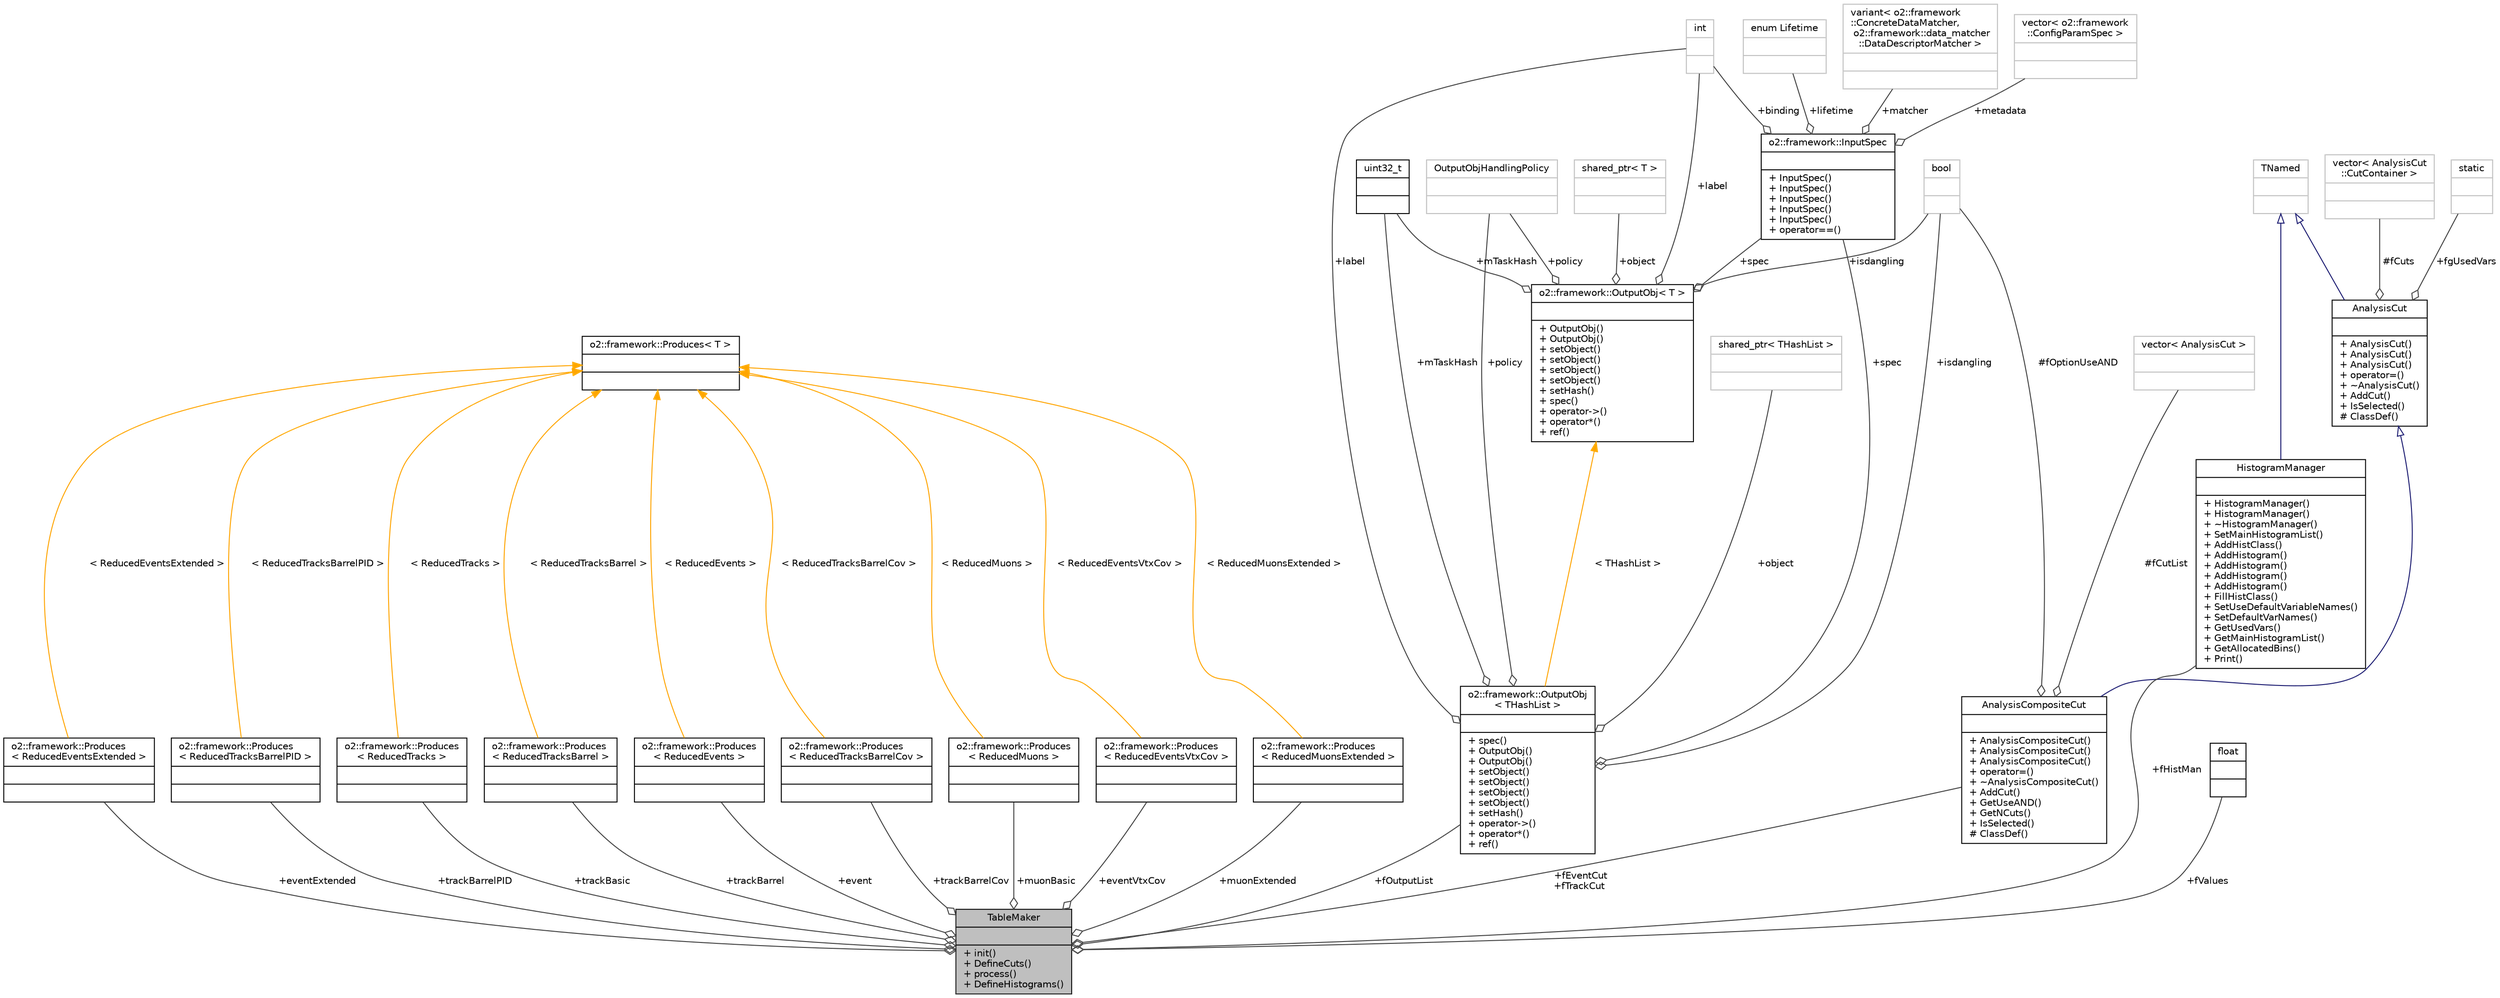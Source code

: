 digraph "TableMaker"
{
 // INTERACTIVE_SVG=YES
  bgcolor="transparent";
  edge [fontname="Helvetica",fontsize="10",labelfontname="Helvetica",labelfontsize="10"];
  node [fontname="Helvetica",fontsize="10",shape=record];
  Node1 [label="{TableMaker\n||+ init()\l+ DefineCuts()\l+ process()\l+ DefineHistograms()\l}",height=0.2,width=0.4,color="black", fillcolor="grey75", style="filled", fontcolor="black"];
  Node2 -> Node1 [color="grey25",fontsize="10",style="solid",label=" +trackBarrelCov" ,arrowhead="odiamond",fontname="Helvetica"];
  Node2 [label="{o2::framework::Produces\l\< ReducedTracksBarrelCov \>\n||}",height=0.2,width=0.4,color="black",URL="$d6/d86/structo2_1_1framework_1_1Produces.html"];
  Node3 -> Node2 [dir="back",color="orange",fontsize="10",style="solid",label=" \< ReducedTracksBarrelCov \>" ,fontname="Helvetica"];
  Node3 [label="{o2::framework::Produces\< T \>\n||}",height=0.2,width=0.4,color="black",URL="$d6/d86/structo2_1_1framework_1_1Produces.html"];
  Node4 -> Node1 [color="grey25",fontsize="10",style="solid",label=" +muonBasic" ,arrowhead="odiamond",fontname="Helvetica"];
  Node4 [label="{o2::framework::Produces\l\< ReducedMuons \>\n||}",height=0.2,width=0.4,color="black",URL="$d6/d86/structo2_1_1framework_1_1Produces.html"];
  Node3 -> Node4 [dir="back",color="orange",fontsize="10",style="solid",label=" \< ReducedMuons \>" ,fontname="Helvetica"];
  Node5 -> Node1 [color="grey25",fontsize="10",style="solid",label=" +eventVtxCov" ,arrowhead="odiamond",fontname="Helvetica"];
  Node5 [label="{o2::framework::Produces\l\< ReducedEventsVtxCov \>\n||}",height=0.2,width=0.4,color="black",URL="$d6/d86/structo2_1_1framework_1_1Produces.html"];
  Node3 -> Node5 [dir="back",color="orange",fontsize="10",style="solid",label=" \< ReducedEventsVtxCov \>" ,fontname="Helvetica"];
  Node6 -> Node1 [color="grey25",fontsize="10",style="solid",label=" +fOutputList" ,arrowhead="odiamond",fontname="Helvetica"];
  Node6 [label="{o2::framework::OutputObj\l\< THashList \>\n||+ spec()\l+ OutputObj()\l+ OutputObj()\l+ setObject()\l+ setObject()\l+ setObject()\l+ setObject()\l+ setHash()\l+ operator-\>()\l+ operator*()\l+ ref()\l}",height=0.2,width=0.4,color="black",URL="$d4/d79/structo2_1_1framework_1_1OutputObj.html"];
  Node7 -> Node6 [color="grey25",fontsize="10",style="solid",label=" +policy" ,arrowhead="odiamond",fontname="Helvetica"];
  Node7 [label="{OutputObjHandlingPolicy\n||}",height=0.2,width=0.4,color="grey75"];
  Node8 -> Node6 [color="grey25",fontsize="10",style="solid",label=" +object" ,arrowhead="odiamond",fontname="Helvetica"];
  Node8 [label="{shared_ptr\< THashList \>\n||}",height=0.2,width=0.4,color="grey75"];
  Node9 -> Node6 [color="grey25",fontsize="10",style="solid",label=" +mTaskHash" ,arrowhead="odiamond",fontname="Helvetica"];
  Node9 [label="{uint32_t\n||}",height=0.2,width=0.4,color="black",URL="$d3/d87/classuint32__t.html"];
  Node10 -> Node6 [color="grey25",fontsize="10",style="solid",label=" +label" ,arrowhead="odiamond",fontname="Helvetica"];
  Node10 [label="{int\n||}",height=0.2,width=0.4,color="grey75"];
  Node11 -> Node6 [color="grey25",fontsize="10",style="solid",label=" +isdangling" ,arrowhead="odiamond",fontname="Helvetica"];
  Node11 [label="{bool\n||}",height=0.2,width=0.4,color="grey75"];
  Node12 -> Node6 [color="grey25",fontsize="10",style="solid",label=" +spec" ,arrowhead="odiamond",fontname="Helvetica"];
  Node12 [label="{o2::framework::InputSpec\n||+ InputSpec()\l+ InputSpec()\l+ InputSpec()\l+ InputSpec()\l+ InputSpec()\l+ operator==()\l}",height=0.2,width=0.4,color="black",URL="$da/d96/structo2_1_1framework_1_1InputSpec.html"];
  Node13 -> Node12 [color="grey25",fontsize="10",style="solid",label=" +metadata" ,arrowhead="odiamond",fontname="Helvetica"];
  Node13 [label="{vector\< o2::framework\l::ConfigParamSpec \>\n||}",height=0.2,width=0.4,color="grey75"];
  Node14 -> Node12 [color="grey25",fontsize="10",style="solid",label=" +lifetime" ,arrowhead="odiamond",fontname="Helvetica"];
  Node14 [label="{enum Lifetime\n||}",height=0.2,width=0.4,color="grey75"];
  Node15 -> Node12 [color="grey25",fontsize="10",style="solid",label=" +matcher" ,arrowhead="odiamond",fontname="Helvetica"];
  Node15 [label="{variant\< o2::framework\l::ConcreteDataMatcher,\l o2::framework::data_matcher\l::DataDescriptorMatcher \>\n||}",height=0.2,width=0.4,color="grey75"];
  Node10 -> Node12 [color="grey25",fontsize="10",style="solid",label=" +binding" ,arrowhead="odiamond",fontname="Helvetica"];
  Node16 -> Node6 [dir="back",color="orange",fontsize="10",style="solid",label=" \< THashList \>" ,fontname="Helvetica"];
  Node16 [label="{o2::framework::OutputObj\< T \>\n||+ OutputObj()\l+ OutputObj()\l+ setObject()\l+ setObject()\l+ setObject()\l+ setObject()\l+ setHash()\l+ spec()\l+ operator-\>()\l+ operator*()\l+ ref()\l}",height=0.2,width=0.4,color="black",URL="$d4/d79/structo2_1_1framework_1_1OutputObj.html"];
  Node7 -> Node16 [color="grey25",fontsize="10",style="solid",label=" +policy" ,arrowhead="odiamond",fontname="Helvetica"];
  Node9 -> Node16 [color="grey25",fontsize="10",style="solid",label=" +mTaskHash" ,arrowhead="odiamond",fontname="Helvetica"];
  Node10 -> Node16 [color="grey25",fontsize="10",style="solid",label=" +label" ,arrowhead="odiamond",fontname="Helvetica"];
  Node17 -> Node16 [color="grey25",fontsize="10",style="solid",label=" +object" ,arrowhead="odiamond",fontname="Helvetica"];
  Node17 [label="{shared_ptr\< T \>\n||}",height=0.2,width=0.4,color="grey75"];
  Node11 -> Node16 [color="grey25",fontsize="10",style="solid",label=" +isdangling" ,arrowhead="odiamond",fontname="Helvetica"];
  Node12 -> Node16 [color="grey25",fontsize="10",style="solid",label=" +spec" ,arrowhead="odiamond",fontname="Helvetica"];
  Node18 -> Node1 [color="grey25",fontsize="10",style="solid",label=" +fValues" ,arrowhead="odiamond",fontname="Helvetica"];
  Node18 [label="{float\n||}",height=0.2,width=0.4,color="black",URL="$d4/dc3/classfloat.html"];
  Node19 -> Node1 [color="grey25",fontsize="10",style="solid",label=" +muonExtended" ,arrowhead="odiamond",fontname="Helvetica"];
  Node19 [label="{o2::framework::Produces\l\< ReducedMuonsExtended \>\n||}",height=0.2,width=0.4,color="black",URL="$d6/d86/structo2_1_1framework_1_1Produces.html"];
  Node3 -> Node19 [dir="back",color="orange",fontsize="10",style="solid",label=" \< ReducedMuonsExtended \>" ,fontname="Helvetica"];
  Node20 -> Node1 [color="grey25",fontsize="10",style="solid",label=" +eventExtended" ,arrowhead="odiamond",fontname="Helvetica"];
  Node20 [label="{o2::framework::Produces\l\< ReducedEventsExtended \>\n||}",height=0.2,width=0.4,color="black",URL="$d6/d86/structo2_1_1framework_1_1Produces.html"];
  Node3 -> Node20 [dir="back",color="orange",fontsize="10",style="solid",label=" \< ReducedEventsExtended \>" ,fontname="Helvetica"];
  Node21 -> Node1 [color="grey25",fontsize="10",style="solid",label=" +trackBarrelPID" ,arrowhead="odiamond",fontname="Helvetica"];
  Node21 [label="{o2::framework::Produces\l\< ReducedTracksBarrelPID \>\n||}",height=0.2,width=0.4,color="black",URL="$d6/d86/structo2_1_1framework_1_1Produces.html"];
  Node3 -> Node21 [dir="back",color="orange",fontsize="10",style="solid",label=" \< ReducedTracksBarrelPID \>" ,fontname="Helvetica"];
  Node22 -> Node1 [color="grey25",fontsize="10",style="solid",label=" +trackBasic" ,arrowhead="odiamond",fontname="Helvetica"];
  Node22 [label="{o2::framework::Produces\l\< ReducedTracks \>\n||}",height=0.2,width=0.4,color="black",URL="$d6/d86/structo2_1_1framework_1_1Produces.html"];
  Node3 -> Node22 [dir="back",color="orange",fontsize="10",style="solid",label=" \< ReducedTracks \>" ,fontname="Helvetica"];
  Node23 -> Node1 [color="grey25",fontsize="10",style="solid",label=" +fEventCut\n+fTrackCut" ,arrowhead="odiamond",fontname="Helvetica"];
  Node23 [label="{AnalysisCompositeCut\n||+ AnalysisCompositeCut()\l+ AnalysisCompositeCut()\l+ AnalysisCompositeCut()\l+ operator=()\l+ ~AnalysisCompositeCut()\l+ AddCut()\l+ GetUseAND()\l+ GetNCuts()\l+ IsSelected()\l# ClassDef()\l}",height=0.2,width=0.4,color="black",URL="$db/d7a/classAnalysisCompositeCut.html"];
  Node24 -> Node23 [dir="back",color="midnightblue",fontsize="10",style="solid",arrowtail="onormal",fontname="Helvetica"];
  Node24 [label="{AnalysisCut\n||+ AnalysisCut()\l+ AnalysisCut()\l+ AnalysisCut()\l+ operator=()\l+ ~AnalysisCut()\l+ AddCut()\l+ IsSelected()\l# ClassDef()\l}",height=0.2,width=0.4,color="black",URL="$de/df4/classAnalysisCut.html"];
  Node25 -> Node24 [dir="back",color="midnightblue",fontsize="10",style="solid",arrowtail="onormal",fontname="Helvetica"];
  Node25 [label="{TNamed\n||}",height=0.2,width=0.4,color="grey75"];
  Node26 -> Node24 [color="grey25",fontsize="10",style="solid",label=" #fCuts" ,arrowhead="odiamond",fontname="Helvetica"];
  Node26 [label="{vector\< AnalysisCut\l::CutContainer \>\n||}",height=0.2,width=0.4,color="grey75"];
  Node27 -> Node24 [color="grey25",fontsize="10",style="solid",label=" +fgUsedVars" ,arrowhead="odiamond",fontname="Helvetica"];
  Node27 [label="{static\n||}",height=0.2,width=0.4,color="grey75"];
  Node28 -> Node23 [color="grey25",fontsize="10",style="solid",label=" #fCutList" ,arrowhead="odiamond",fontname="Helvetica"];
  Node28 [label="{vector\< AnalysisCut \>\n||}",height=0.2,width=0.4,color="grey75"];
  Node11 -> Node23 [color="grey25",fontsize="10",style="solid",label=" #fOptionUseAND" ,arrowhead="odiamond",fontname="Helvetica"];
  Node29 -> Node1 [color="grey25",fontsize="10",style="solid",label=" +fHistMan" ,arrowhead="odiamond",fontname="Helvetica"];
  Node29 [label="{HistogramManager\n||+ HistogramManager()\l+ HistogramManager()\l+ ~HistogramManager()\l+ SetMainHistogramList()\l+ AddHistClass()\l+ AddHistogram()\l+ AddHistogram()\l+ AddHistogram()\l+ AddHistogram()\l+ FillHistClass()\l+ SetUseDefaultVariableNames()\l+ SetDefaultVarNames()\l+ GetUsedVars()\l+ GetMainHistogramList()\l+ GetAllocatedBins()\l+ Print()\l}",height=0.2,width=0.4,color="black",URL="$d7/d2c/classHistogramManager.html"];
  Node25 -> Node29 [dir="back",color="midnightblue",fontsize="10",style="solid",arrowtail="onormal",fontname="Helvetica"];
  Node30 -> Node1 [color="grey25",fontsize="10",style="solid",label=" +trackBarrel" ,arrowhead="odiamond",fontname="Helvetica"];
  Node30 [label="{o2::framework::Produces\l\< ReducedTracksBarrel \>\n||}",height=0.2,width=0.4,color="black",URL="$d6/d86/structo2_1_1framework_1_1Produces.html"];
  Node3 -> Node30 [dir="back",color="orange",fontsize="10",style="solid",label=" \< ReducedTracksBarrel \>" ,fontname="Helvetica"];
  Node31 -> Node1 [color="grey25",fontsize="10",style="solid",label=" +event" ,arrowhead="odiamond",fontname="Helvetica"];
  Node31 [label="{o2::framework::Produces\l\< ReducedEvents \>\n||}",height=0.2,width=0.4,color="black",URL="$d6/d86/structo2_1_1framework_1_1Produces.html"];
  Node3 -> Node31 [dir="back",color="orange",fontsize="10",style="solid",label=" \< ReducedEvents \>" ,fontname="Helvetica"];
}
